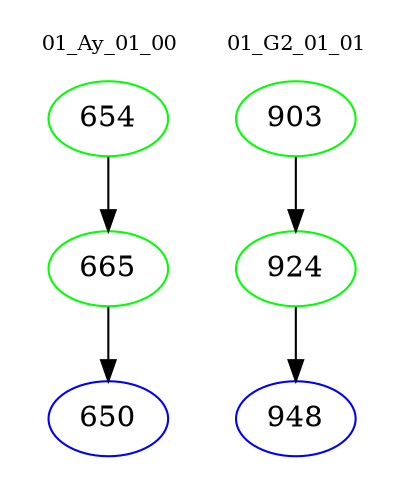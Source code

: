 digraph{
subgraph cluster_0 {
color = white
label = "01_Ay_01_00";
fontsize=10;
T0_654 [label="654", color="green"]
T0_654 -> T0_665 [color="black"]
T0_665 [label="665", color="green"]
T0_665 -> T0_650 [color="black"]
T0_650 [label="650", color="blue"]
}
subgraph cluster_1 {
color = white
label = "01_G2_01_01";
fontsize=10;
T1_903 [label="903", color="green"]
T1_903 -> T1_924 [color="black"]
T1_924 [label="924", color="green"]
T1_924 -> T1_948 [color="black"]
T1_948 [label="948", color="blue"]
}
}

